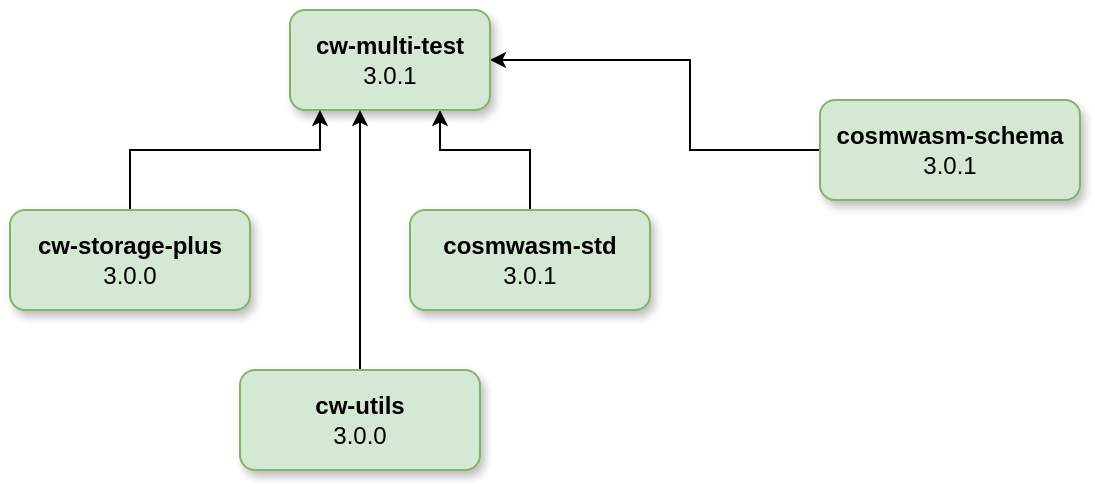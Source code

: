 <mxfile version="28.0.6">
  <diagram name="Strona-1" id="g_sFPEgD2kjfMV7_-Lf5">
    <mxGraphModel dx="917" dy="527" grid="1" gridSize="5" guides="1" tooltips="1" connect="1" arrows="1" fold="1" page="1" pageScale="1" pageWidth="827" pageHeight="1169" background="none" math="0" shadow="0">
      <root>
        <mxCell id="0" />
        <mxCell id="1" parent="0" />
        <mxCell id="jCbWclXcDCK_UydNv-eQ-45" style="edgeStyle=orthogonalEdgeStyle;rounded=0;orthogonalLoop=1;jettySize=auto;html=1;entryX=1;entryY=0.5;entryDx=0;entryDy=0;strokeColor=default;align=center;verticalAlign=middle;fontFamily=Helvetica;fontSize=11;fontColor=default;labelBackgroundColor=default;startSize=5;endArrow=classic;endFill=1;endSize=5;curved=0;" parent="1" source="jCbWclXcDCK_UydNv-eQ-8" target="jCbWclXcDCK_UydNv-eQ-2" edge="1">
          <mxGeometry relative="1" as="geometry">
            <Array as="points">
              <mxPoint x="420" y="130" />
              <mxPoint x="420" y="85" />
            </Array>
          </mxGeometry>
        </mxCell>
        <mxCell id="jCbWclXcDCK_UydNv-eQ-39" style="edgeStyle=orthogonalEdgeStyle;rounded=0;orthogonalLoop=1;jettySize=auto;html=1;entryX=0.75;entryY=1;entryDx=0;entryDy=0;strokeColor=default;align=center;verticalAlign=middle;fontFamily=Helvetica;fontSize=11;fontColor=default;labelBackgroundColor=default;startSize=5;endArrow=classic;endFill=1;endSize=5;curved=0;" parent="1" source="jCbWclXcDCK_UydNv-eQ-1" target="jCbWclXcDCK_UydNv-eQ-2" edge="1">
          <mxGeometry relative="1" as="geometry">
            <Array as="points">
              <mxPoint x="340" y="130" />
              <mxPoint x="295" y="130" />
            </Array>
          </mxGeometry>
        </mxCell>
        <mxCell id="jCbWclXcDCK_UydNv-eQ-1" value="&lt;b&gt;cosmwasm-std&lt;/b&gt;&lt;br&gt;3.0.1" style="rounded=1;whiteSpace=wrap;html=1;fillColor=#d5e8d4;strokeColor=#82b366;shadow=1;glass=0;" parent="1" vertex="1">
          <mxGeometry x="280" y="160" width="120" height="50" as="geometry" />
        </mxCell>
        <mxCell id="jCbWclXcDCK_UydNv-eQ-2" value="&lt;b&gt;cw-multi-test&lt;/b&gt;&lt;div&gt;3.0.1&lt;/div&gt;" style="rounded=1;whiteSpace=wrap;html=1;fillColor=#d5e8d4;strokeColor=#82b366;shadow=1;" parent="1" vertex="1">
          <mxGeometry x="220" y="60" width="100" height="50" as="geometry" />
        </mxCell>
        <mxCell id="jCbWclXcDCK_UydNv-eQ-8" value="&lt;b&gt;cosmwasm-schema&lt;/b&gt;&lt;div&gt;3.0.1&lt;/div&gt;" style="rounded=1;whiteSpace=wrap;html=1;fillColor=#d5e8d4;strokeColor=#82b366;shadow=1;glass=0;" parent="1" vertex="1">
          <mxGeometry x="485" y="105" width="130" height="50" as="geometry" />
        </mxCell>
        <mxCell id="9G2xkSYArj-MTEWEONzu-1" style="edgeStyle=orthogonalEdgeStyle;rounded=0;orthogonalLoop=1;jettySize=auto;html=1;strokeColor=default;align=center;verticalAlign=middle;fontFamily=Helvetica;fontSize=11;fontColor=default;labelBackgroundColor=default;startSize=5;endArrow=classic;endFill=1;endSize=5;curved=0;" edge="1" parent="1" source="jCbWclXcDCK_UydNv-eQ-10">
          <mxGeometry relative="1" as="geometry">
            <mxPoint x="235" y="110" as="targetPoint" />
            <Array as="points">
              <mxPoint x="140" y="130" />
              <mxPoint x="235" y="130" />
            </Array>
          </mxGeometry>
        </mxCell>
        <mxCell id="jCbWclXcDCK_UydNv-eQ-10" value="&lt;b&gt;cw-storage-plus&lt;/b&gt;&lt;br&gt;3.0.0" style="rounded=1;whiteSpace=wrap;html=1;fillColor=#d5e8d4;strokeColor=#82b366;shadow=1;glass=0;" parent="1" vertex="1">
          <mxGeometry x="80" y="160" width="120" height="50" as="geometry" />
        </mxCell>
        <mxCell id="9G2xkSYArj-MTEWEONzu-3" style="edgeStyle=orthogonalEdgeStyle;rounded=0;orthogonalLoop=1;jettySize=auto;html=1;strokeColor=default;align=center;verticalAlign=middle;fontFamily=Helvetica;fontSize=11;fontColor=default;labelBackgroundColor=default;startSize=5;endArrow=classic;endFill=1;endSize=5;curved=0;exitX=0.5;exitY=0;exitDx=0;exitDy=0;" edge="1" parent="1" source="9G2xkSYArj-MTEWEONzu-2" target="jCbWclXcDCK_UydNv-eQ-2">
          <mxGeometry relative="1" as="geometry">
            <Array as="points">
              <mxPoint x="255" y="190" />
              <mxPoint x="255" y="190" />
            </Array>
          </mxGeometry>
        </mxCell>
        <mxCell id="9G2xkSYArj-MTEWEONzu-2" value="&lt;b&gt;cw-utils&lt;/b&gt;&lt;br&gt;3.0.0" style="rounded=1;whiteSpace=wrap;html=1;fillColor=#d5e8d4;strokeColor=#82b366;shadow=1;glass=0;" vertex="1" parent="1">
          <mxGeometry x="195" y="240" width="120" height="50" as="geometry" />
        </mxCell>
      </root>
    </mxGraphModel>
  </diagram>
</mxfile>
